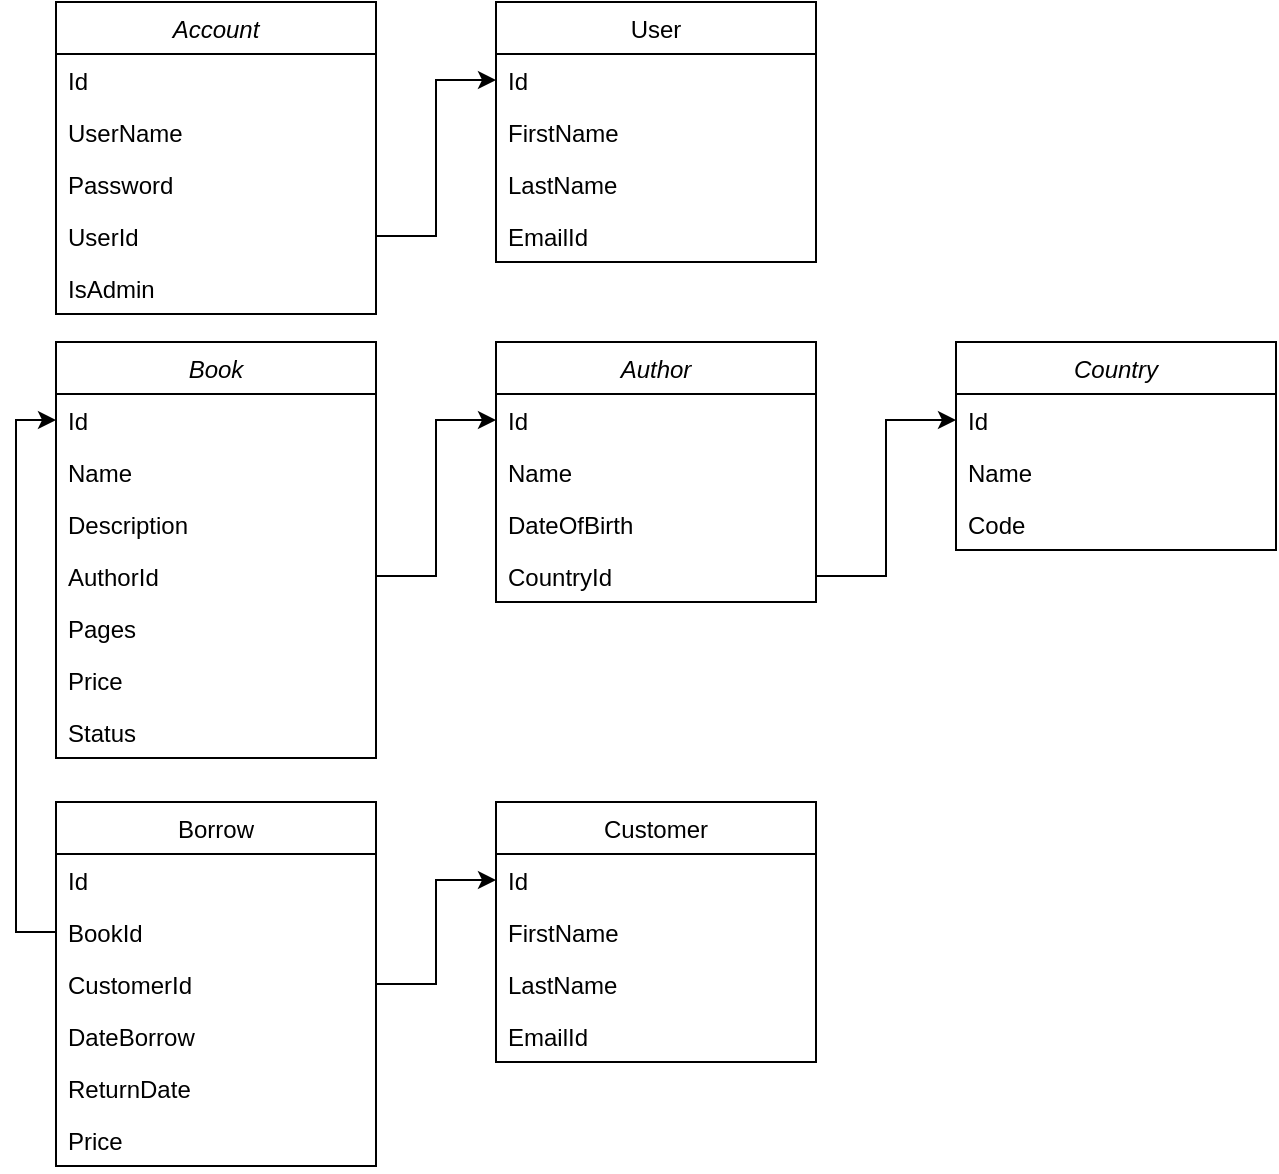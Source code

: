 <mxfile version="24.2.2" type="device">
  <diagram id="C5RBs43oDa-KdzZeNtuy" name="Page-1">
    <mxGraphModel dx="1434" dy="772" grid="1" gridSize="10" guides="1" tooltips="1" connect="1" arrows="1" fold="1" page="1" pageScale="1" pageWidth="827" pageHeight="1169" math="0" shadow="0">
      <root>
        <mxCell id="WIyWlLk6GJQsqaUBKTNV-0" />
        <mxCell id="WIyWlLk6GJQsqaUBKTNV-1" parent="WIyWlLk6GJQsqaUBKTNV-0" />
        <mxCell id="zkfFHV4jXpPFQw0GAbJ--0" value="Account" style="swimlane;fontStyle=2;align=center;verticalAlign=top;childLayout=stackLayout;horizontal=1;startSize=26;horizontalStack=0;resizeParent=1;resizeLast=0;collapsible=1;marginBottom=0;rounded=0;shadow=0;strokeWidth=1;" parent="WIyWlLk6GJQsqaUBKTNV-1" vertex="1">
          <mxGeometry x="210" y="30" width="160" height="156" as="geometry">
            <mxRectangle x="230" y="140" width="160" height="26" as="alternateBounds" />
          </mxGeometry>
        </mxCell>
        <mxCell id="zkfFHV4jXpPFQw0GAbJ--1" value="Id" style="text;align=left;verticalAlign=top;spacingLeft=4;spacingRight=4;overflow=hidden;rotatable=0;points=[[0,0.5],[1,0.5]];portConstraint=eastwest;" parent="zkfFHV4jXpPFQw0GAbJ--0" vertex="1">
          <mxGeometry y="26" width="160" height="26" as="geometry" />
        </mxCell>
        <mxCell id="zkfFHV4jXpPFQw0GAbJ--2" value="UserName" style="text;align=left;verticalAlign=top;spacingLeft=4;spacingRight=4;overflow=hidden;rotatable=0;points=[[0,0.5],[1,0.5]];portConstraint=eastwest;rounded=0;shadow=0;html=0;" parent="zkfFHV4jXpPFQw0GAbJ--0" vertex="1">
          <mxGeometry y="52" width="160" height="26" as="geometry" />
        </mxCell>
        <mxCell id="zkfFHV4jXpPFQw0GAbJ--3" value="Password&#xa;" style="text;align=left;verticalAlign=top;spacingLeft=4;spacingRight=4;overflow=hidden;rotatable=0;points=[[0,0.5],[1,0.5]];portConstraint=eastwest;rounded=0;shadow=0;html=0;" parent="zkfFHV4jXpPFQw0GAbJ--0" vertex="1">
          <mxGeometry y="78" width="160" height="26" as="geometry" />
        </mxCell>
        <mxCell id="JxmWhJx63imLTDS-ftQy-1" value="UserId" style="text;align=left;verticalAlign=top;spacingLeft=4;spacingRight=4;overflow=hidden;rotatable=0;points=[[0,0.5],[1,0.5]];portConstraint=eastwest;rounded=0;shadow=0;html=0;" parent="zkfFHV4jXpPFQw0GAbJ--0" vertex="1">
          <mxGeometry y="104" width="160" height="26" as="geometry" />
        </mxCell>
        <mxCell id="wer0qQmDXaEuiR_HzXMC-0" value="IsAdmin" style="text;align=left;verticalAlign=top;spacingLeft=4;spacingRight=4;overflow=hidden;rotatable=0;points=[[0,0.5],[1,0.5]];portConstraint=eastwest;rounded=0;shadow=0;html=0;" vertex="1" parent="zkfFHV4jXpPFQw0GAbJ--0">
          <mxGeometry y="130" width="160" height="26" as="geometry" />
        </mxCell>
        <mxCell id="zkfFHV4jXpPFQw0GAbJ--17" value="User" style="swimlane;fontStyle=0;align=center;verticalAlign=top;childLayout=stackLayout;horizontal=1;startSize=26;horizontalStack=0;resizeParent=1;resizeLast=0;collapsible=1;marginBottom=0;rounded=0;shadow=0;strokeWidth=1;" parent="WIyWlLk6GJQsqaUBKTNV-1" vertex="1">
          <mxGeometry x="430" y="30" width="160" height="130" as="geometry">
            <mxRectangle x="550" y="140" width="160" height="26" as="alternateBounds" />
          </mxGeometry>
        </mxCell>
        <mxCell id="zkfFHV4jXpPFQw0GAbJ--18" value="Id" style="text;align=left;verticalAlign=top;spacingLeft=4;spacingRight=4;overflow=hidden;rotatable=0;points=[[0,0.5],[1,0.5]];portConstraint=eastwest;" parent="zkfFHV4jXpPFQw0GAbJ--17" vertex="1">
          <mxGeometry y="26" width="160" height="26" as="geometry" />
        </mxCell>
        <mxCell id="zkfFHV4jXpPFQw0GAbJ--20" value="FirstName" style="text;align=left;verticalAlign=top;spacingLeft=4;spacingRight=4;overflow=hidden;rotatable=0;points=[[0,0.5],[1,0.5]];portConstraint=eastwest;rounded=0;shadow=0;html=0;" parent="zkfFHV4jXpPFQw0GAbJ--17" vertex="1">
          <mxGeometry y="52" width="160" height="26" as="geometry" />
        </mxCell>
        <mxCell id="zkfFHV4jXpPFQw0GAbJ--21" value="LastName" style="text;align=left;verticalAlign=top;spacingLeft=4;spacingRight=4;overflow=hidden;rotatable=0;points=[[0,0.5],[1,0.5]];portConstraint=eastwest;rounded=0;shadow=0;html=0;" parent="zkfFHV4jXpPFQw0GAbJ--17" vertex="1">
          <mxGeometry y="78" width="160" height="26" as="geometry" />
        </mxCell>
        <mxCell id="zkfFHV4jXpPFQw0GAbJ--22" value="EmailId" style="text;align=left;verticalAlign=top;spacingLeft=4;spacingRight=4;overflow=hidden;rotatable=0;points=[[0,0.5],[1,0.5]];portConstraint=eastwest;rounded=0;shadow=0;html=0;" parent="zkfFHV4jXpPFQw0GAbJ--17" vertex="1">
          <mxGeometry y="104" width="160" height="26" as="geometry" />
        </mxCell>
        <mxCell id="JxmWhJx63imLTDS-ftQy-2" style="edgeStyle=orthogonalEdgeStyle;rounded=0;orthogonalLoop=1;jettySize=auto;html=1;exitX=1;exitY=0.5;exitDx=0;exitDy=0;entryX=0;entryY=0.5;entryDx=0;entryDy=0;" parent="WIyWlLk6GJQsqaUBKTNV-1" source="JxmWhJx63imLTDS-ftQy-1" target="zkfFHV4jXpPFQw0GAbJ--18" edge="1">
          <mxGeometry relative="1" as="geometry" />
        </mxCell>
        <mxCell id="JxmWhJx63imLTDS-ftQy-3" value="Book" style="swimlane;fontStyle=2;align=center;verticalAlign=top;childLayout=stackLayout;horizontal=1;startSize=26;horizontalStack=0;resizeParent=1;resizeLast=0;collapsible=1;marginBottom=0;rounded=0;shadow=0;strokeWidth=1;" parent="WIyWlLk6GJQsqaUBKTNV-1" vertex="1">
          <mxGeometry x="210" y="200" width="160" height="208" as="geometry">
            <mxRectangle x="230" y="140" width="160" height="26" as="alternateBounds" />
          </mxGeometry>
        </mxCell>
        <mxCell id="JxmWhJx63imLTDS-ftQy-4" value="Id" style="text;align=left;verticalAlign=top;spacingLeft=4;spacingRight=4;overflow=hidden;rotatable=0;points=[[0,0.5],[1,0.5]];portConstraint=eastwest;" parent="JxmWhJx63imLTDS-ftQy-3" vertex="1">
          <mxGeometry y="26" width="160" height="26" as="geometry" />
        </mxCell>
        <mxCell id="JxmWhJx63imLTDS-ftQy-5" value="Name" style="text;align=left;verticalAlign=top;spacingLeft=4;spacingRight=4;overflow=hidden;rotatable=0;points=[[0,0.5],[1,0.5]];portConstraint=eastwest;rounded=0;shadow=0;html=0;" parent="JxmWhJx63imLTDS-ftQy-3" vertex="1">
          <mxGeometry y="52" width="160" height="26" as="geometry" />
        </mxCell>
        <mxCell id="JxmWhJx63imLTDS-ftQy-6" value="Description" style="text;align=left;verticalAlign=top;spacingLeft=4;spacingRight=4;overflow=hidden;rotatable=0;points=[[0,0.5],[1,0.5]];portConstraint=eastwest;rounded=0;shadow=0;html=0;" parent="JxmWhJx63imLTDS-ftQy-3" vertex="1">
          <mxGeometry y="78" width="160" height="26" as="geometry" />
        </mxCell>
        <mxCell id="JxmWhJx63imLTDS-ftQy-7" value="AuthorId" style="text;align=left;verticalAlign=top;spacingLeft=4;spacingRight=4;overflow=hidden;rotatable=0;points=[[0,0.5],[1,0.5]];portConstraint=eastwest;rounded=0;shadow=0;html=0;" parent="JxmWhJx63imLTDS-ftQy-3" vertex="1">
          <mxGeometry y="104" width="160" height="26" as="geometry" />
        </mxCell>
        <mxCell id="JxmWhJx63imLTDS-ftQy-27" value="Pages" style="text;align=left;verticalAlign=top;spacingLeft=4;spacingRight=4;overflow=hidden;rotatable=0;points=[[0,0.5],[1,0.5]];portConstraint=eastwest;rounded=0;shadow=0;html=0;" parent="JxmWhJx63imLTDS-ftQy-3" vertex="1">
          <mxGeometry y="130" width="160" height="26" as="geometry" />
        </mxCell>
        <mxCell id="JxmWhJx63imLTDS-ftQy-28" value="Price" style="text;align=left;verticalAlign=top;spacingLeft=4;spacingRight=4;overflow=hidden;rotatable=0;points=[[0,0.5],[1,0.5]];portConstraint=eastwest;rounded=0;shadow=0;html=0;" parent="JxmWhJx63imLTDS-ftQy-3" vertex="1">
          <mxGeometry y="156" width="160" height="26" as="geometry" />
        </mxCell>
        <mxCell id="nBVUhIePEhkD9qxRgRRa-0" value="Status" style="text;align=left;verticalAlign=top;spacingLeft=4;spacingRight=4;overflow=hidden;rotatable=0;points=[[0,0.5],[1,0.5]];portConstraint=eastwest;rounded=0;shadow=0;html=0;" parent="JxmWhJx63imLTDS-ftQy-3" vertex="1">
          <mxGeometry y="182" width="160" height="26" as="geometry" />
        </mxCell>
        <mxCell id="JxmWhJx63imLTDS-ftQy-8" value="Author" style="swimlane;fontStyle=2;align=center;verticalAlign=top;childLayout=stackLayout;horizontal=1;startSize=26;horizontalStack=0;resizeParent=1;resizeLast=0;collapsible=1;marginBottom=0;rounded=0;shadow=0;strokeWidth=1;" parent="WIyWlLk6GJQsqaUBKTNV-1" vertex="1">
          <mxGeometry x="430" y="200" width="160" height="130" as="geometry">
            <mxRectangle x="230" y="140" width="160" height="26" as="alternateBounds" />
          </mxGeometry>
        </mxCell>
        <mxCell id="JxmWhJx63imLTDS-ftQy-9" value="Id" style="text;align=left;verticalAlign=top;spacingLeft=4;spacingRight=4;overflow=hidden;rotatable=0;points=[[0,0.5],[1,0.5]];portConstraint=eastwest;" parent="JxmWhJx63imLTDS-ftQy-8" vertex="1">
          <mxGeometry y="26" width="160" height="26" as="geometry" />
        </mxCell>
        <mxCell id="JxmWhJx63imLTDS-ftQy-10" value="Name" style="text;align=left;verticalAlign=top;spacingLeft=4;spacingRight=4;overflow=hidden;rotatable=0;points=[[0,0.5],[1,0.5]];portConstraint=eastwest;rounded=0;shadow=0;html=0;" parent="JxmWhJx63imLTDS-ftQy-8" vertex="1">
          <mxGeometry y="52" width="160" height="26" as="geometry" />
        </mxCell>
        <mxCell id="JxmWhJx63imLTDS-ftQy-13" value="DateOfBirth" style="text;align=left;verticalAlign=top;spacingLeft=4;spacingRight=4;overflow=hidden;rotatable=0;points=[[0,0.5],[1,0.5]];portConstraint=eastwest;rounded=0;shadow=0;html=0;" parent="JxmWhJx63imLTDS-ftQy-8" vertex="1">
          <mxGeometry y="78" width="160" height="26" as="geometry" />
        </mxCell>
        <mxCell id="JxmWhJx63imLTDS-ftQy-14" value="CountryId" style="text;align=left;verticalAlign=top;spacingLeft=4;spacingRight=4;overflow=hidden;rotatable=0;points=[[0,0.5],[1,0.5]];portConstraint=eastwest;rounded=0;shadow=0;html=0;" parent="JxmWhJx63imLTDS-ftQy-8" vertex="1">
          <mxGeometry y="104" width="160" height="26" as="geometry" />
        </mxCell>
        <mxCell id="JxmWhJx63imLTDS-ftQy-15" style="edgeStyle=orthogonalEdgeStyle;rounded=0;orthogonalLoop=1;jettySize=auto;html=1;exitX=1;exitY=0.5;exitDx=0;exitDy=0;entryX=0;entryY=0.5;entryDx=0;entryDy=0;" parent="WIyWlLk6GJQsqaUBKTNV-1" source="JxmWhJx63imLTDS-ftQy-7" target="JxmWhJx63imLTDS-ftQy-9" edge="1">
          <mxGeometry relative="1" as="geometry" />
        </mxCell>
        <mxCell id="JxmWhJx63imLTDS-ftQy-16" value="Customer" style="swimlane;fontStyle=0;align=center;verticalAlign=top;childLayout=stackLayout;horizontal=1;startSize=26;horizontalStack=0;resizeParent=1;resizeLast=0;collapsible=1;marginBottom=0;rounded=0;shadow=0;strokeWidth=1;" parent="WIyWlLk6GJQsqaUBKTNV-1" vertex="1">
          <mxGeometry x="430" y="430" width="160" height="130" as="geometry">
            <mxRectangle x="550" y="140" width="160" height="26" as="alternateBounds" />
          </mxGeometry>
        </mxCell>
        <mxCell id="JxmWhJx63imLTDS-ftQy-17" value="Id" style="text;align=left;verticalAlign=top;spacingLeft=4;spacingRight=4;overflow=hidden;rotatable=0;points=[[0,0.5],[1,0.5]];portConstraint=eastwest;" parent="JxmWhJx63imLTDS-ftQy-16" vertex="1">
          <mxGeometry y="26" width="160" height="26" as="geometry" />
        </mxCell>
        <mxCell id="JxmWhJx63imLTDS-ftQy-18" value="FirstName" style="text;align=left;verticalAlign=top;spacingLeft=4;spacingRight=4;overflow=hidden;rotatable=0;points=[[0,0.5],[1,0.5]];portConstraint=eastwest;rounded=0;shadow=0;html=0;" parent="JxmWhJx63imLTDS-ftQy-16" vertex="1">
          <mxGeometry y="52" width="160" height="26" as="geometry" />
        </mxCell>
        <mxCell id="JxmWhJx63imLTDS-ftQy-19" value="LastName" style="text;align=left;verticalAlign=top;spacingLeft=4;spacingRight=4;overflow=hidden;rotatable=0;points=[[0,0.5],[1,0.5]];portConstraint=eastwest;rounded=0;shadow=0;html=0;" parent="JxmWhJx63imLTDS-ftQy-16" vertex="1">
          <mxGeometry y="78" width="160" height="26" as="geometry" />
        </mxCell>
        <mxCell id="JxmWhJx63imLTDS-ftQy-20" value="EmailId" style="text;align=left;verticalAlign=top;spacingLeft=4;spacingRight=4;overflow=hidden;rotatable=0;points=[[0,0.5],[1,0.5]];portConstraint=eastwest;rounded=0;shadow=0;html=0;" parent="JxmWhJx63imLTDS-ftQy-16" vertex="1">
          <mxGeometry y="104" width="160" height="26" as="geometry" />
        </mxCell>
        <mxCell id="JxmWhJx63imLTDS-ftQy-21" value="Borrow" style="swimlane;fontStyle=0;align=center;verticalAlign=top;childLayout=stackLayout;horizontal=1;startSize=26;horizontalStack=0;resizeParent=1;resizeLast=0;collapsible=1;marginBottom=0;rounded=0;shadow=0;strokeWidth=1;" parent="WIyWlLk6GJQsqaUBKTNV-1" vertex="1">
          <mxGeometry x="210" y="430" width="160" height="182" as="geometry">
            <mxRectangle x="550" y="140" width="160" height="26" as="alternateBounds" />
          </mxGeometry>
        </mxCell>
        <mxCell id="JxmWhJx63imLTDS-ftQy-22" value="Id" style="text;align=left;verticalAlign=top;spacingLeft=4;spacingRight=4;overflow=hidden;rotatable=0;points=[[0,0.5],[1,0.5]];portConstraint=eastwest;" parent="JxmWhJx63imLTDS-ftQy-21" vertex="1">
          <mxGeometry y="26" width="160" height="26" as="geometry" />
        </mxCell>
        <mxCell id="JxmWhJx63imLTDS-ftQy-23" value="BookId" style="text;align=left;verticalAlign=top;spacingLeft=4;spacingRight=4;overflow=hidden;rotatable=0;points=[[0,0.5],[1,0.5]];portConstraint=eastwest;rounded=0;shadow=0;html=0;" parent="JxmWhJx63imLTDS-ftQy-21" vertex="1">
          <mxGeometry y="52" width="160" height="26" as="geometry" />
        </mxCell>
        <mxCell id="JxmWhJx63imLTDS-ftQy-24" value="CustomerId" style="text;align=left;verticalAlign=top;spacingLeft=4;spacingRight=4;overflow=hidden;rotatable=0;points=[[0,0.5],[1,0.5]];portConstraint=eastwest;rounded=0;shadow=0;html=0;" parent="JxmWhJx63imLTDS-ftQy-21" vertex="1">
          <mxGeometry y="78" width="160" height="26" as="geometry" />
        </mxCell>
        <mxCell id="JxmWhJx63imLTDS-ftQy-25" value="DateBorrow" style="text;align=left;verticalAlign=top;spacingLeft=4;spacingRight=4;overflow=hidden;rotatable=0;points=[[0,0.5],[1,0.5]];portConstraint=eastwest;rounded=0;shadow=0;html=0;" parent="JxmWhJx63imLTDS-ftQy-21" vertex="1">
          <mxGeometry y="104" width="160" height="26" as="geometry" />
        </mxCell>
        <mxCell id="JxmWhJx63imLTDS-ftQy-26" value="ReturnDate" style="text;align=left;verticalAlign=top;spacingLeft=4;spacingRight=4;overflow=hidden;rotatable=0;points=[[0,0.5],[1,0.5]];portConstraint=eastwest;rounded=0;shadow=0;html=0;" parent="JxmWhJx63imLTDS-ftQy-21" vertex="1">
          <mxGeometry y="130" width="160" height="26" as="geometry" />
        </mxCell>
        <mxCell id="amaKg3swSt_efV1M-EL4-0" value="Price&#xa;" style="text;align=left;verticalAlign=top;spacingLeft=4;spacingRight=4;overflow=hidden;rotatable=0;points=[[0,0.5],[1,0.5]];portConstraint=eastwest;rounded=0;shadow=0;html=0;" parent="JxmWhJx63imLTDS-ftQy-21" vertex="1">
          <mxGeometry y="156" width="160" height="26" as="geometry" />
        </mxCell>
        <mxCell id="JxmWhJx63imLTDS-ftQy-29" style="edgeStyle=orthogonalEdgeStyle;rounded=0;orthogonalLoop=1;jettySize=auto;html=1;entryX=0;entryY=0.5;entryDx=0;entryDy=0;" parent="WIyWlLk6GJQsqaUBKTNV-1" source="JxmWhJx63imLTDS-ftQy-23" target="JxmWhJx63imLTDS-ftQy-4" edge="1">
          <mxGeometry relative="1" as="geometry" />
        </mxCell>
        <mxCell id="JxmWhJx63imLTDS-ftQy-30" style="edgeStyle=orthogonalEdgeStyle;rounded=0;orthogonalLoop=1;jettySize=auto;html=1;exitX=1;exitY=0.5;exitDx=0;exitDy=0;entryX=0;entryY=0.5;entryDx=0;entryDy=0;" parent="WIyWlLk6GJQsqaUBKTNV-1" source="JxmWhJx63imLTDS-ftQy-24" target="JxmWhJx63imLTDS-ftQy-17" edge="1">
          <mxGeometry relative="1" as="geometry" />
        </mxCell>
        <mxCell id="amaKg3swSt_efV1M-EL4-1" value="Country&#xa;" style="swimlane;fontStyle=2;align=center;verticalAlign=top;childLayout=stackLayout;horizontal=1;startSize=26;horizontalStack=0;resizeParent=1;resizeLast=0;collapsible=1;marginBottom=0;rounded=0;shadow=0;strokeWidth=1;" parent="WIyWlLk6GJQsqaUBKTNV-1" vertex="1">
          <mxGeometry x="660" y="200" width="160" height="104" as="geometry">
            <mxRectangle x="230" y="140" width="160" height="26" as="alternateBounds" />
          </mxGeometry>
        </mxCell>
        <mxCell id="amaKg3swSt_efV1M-EL4-2" value="Id" style="text;align=left;verticalAlign=top;spacingLeft=4;spacingRight=4;overflow=hidden;rotatable=0;points=[[0,0.5],[1,0.5]];portConstraint=eastwest;" parent="amaKg3swSt_efV1M-EL4-1" vertex="1">
          <mxGeometry y="26" width="160" height="26" as="geometry" />
        </mxCell>
        <mxCell id="amaKg3swSt_efV1M-EL4-3" value="Name" style="text;align=left;verticalAlign=top;spacingLeft=4;spacingRight=4;overflow=hidden;rotatable=0;points=[[0,0.5],[1,0.5]];portConstraint=eastwest;rounded=0;shadow=0;html=0;" parent="amaKg3swSt_efV1M-EL4-1" vertex="1">
          <mxGeometry y="52" width="160" height="26" as="geometry" />
        </mxCell>
        <mxCell id="amaKg3swSt_efV1M-EL4-4" value="Code" style="text;align=left;verticalAlign=top;spacingLeft=4;spacingRight=4;overflow=hidden;rotatable=0;points=[[0,0.5],[1,0.5]];portConstraint=eastwest;rounded=0;shadow=0;html=0;" parent="amaKg3swSt_efV1M-EL4-1" vertex="1">
          <mxGeometry y="78" width="160" height="26" as="geometry" />
        </mxCell>
        <mxCell id="amaKg3swSt_efV1M-EL4-6" style="edgeStyle=orthogonalEdgeStyle;rounded=0;orthogonalLoop=1;jettySize=auto;html=1;exitX=1;exitY=0.5;exitDx=0;exitDy=0;entryX=0;entryY=0.5;entryDx=0;entryDy=0;" parent="WIyWlLk6GJQsqaUBKTNV-1" source="JxmWhJx63imLTDS-ftQy-14" target="amaKg3swSt_efV1M-EL4-2" edge="1">
          <mxGeometry relative="1" as="geometry" />
        </mxCell>
      </root>
    </mxGraphModel>
  </diagram>
</mxfile>
